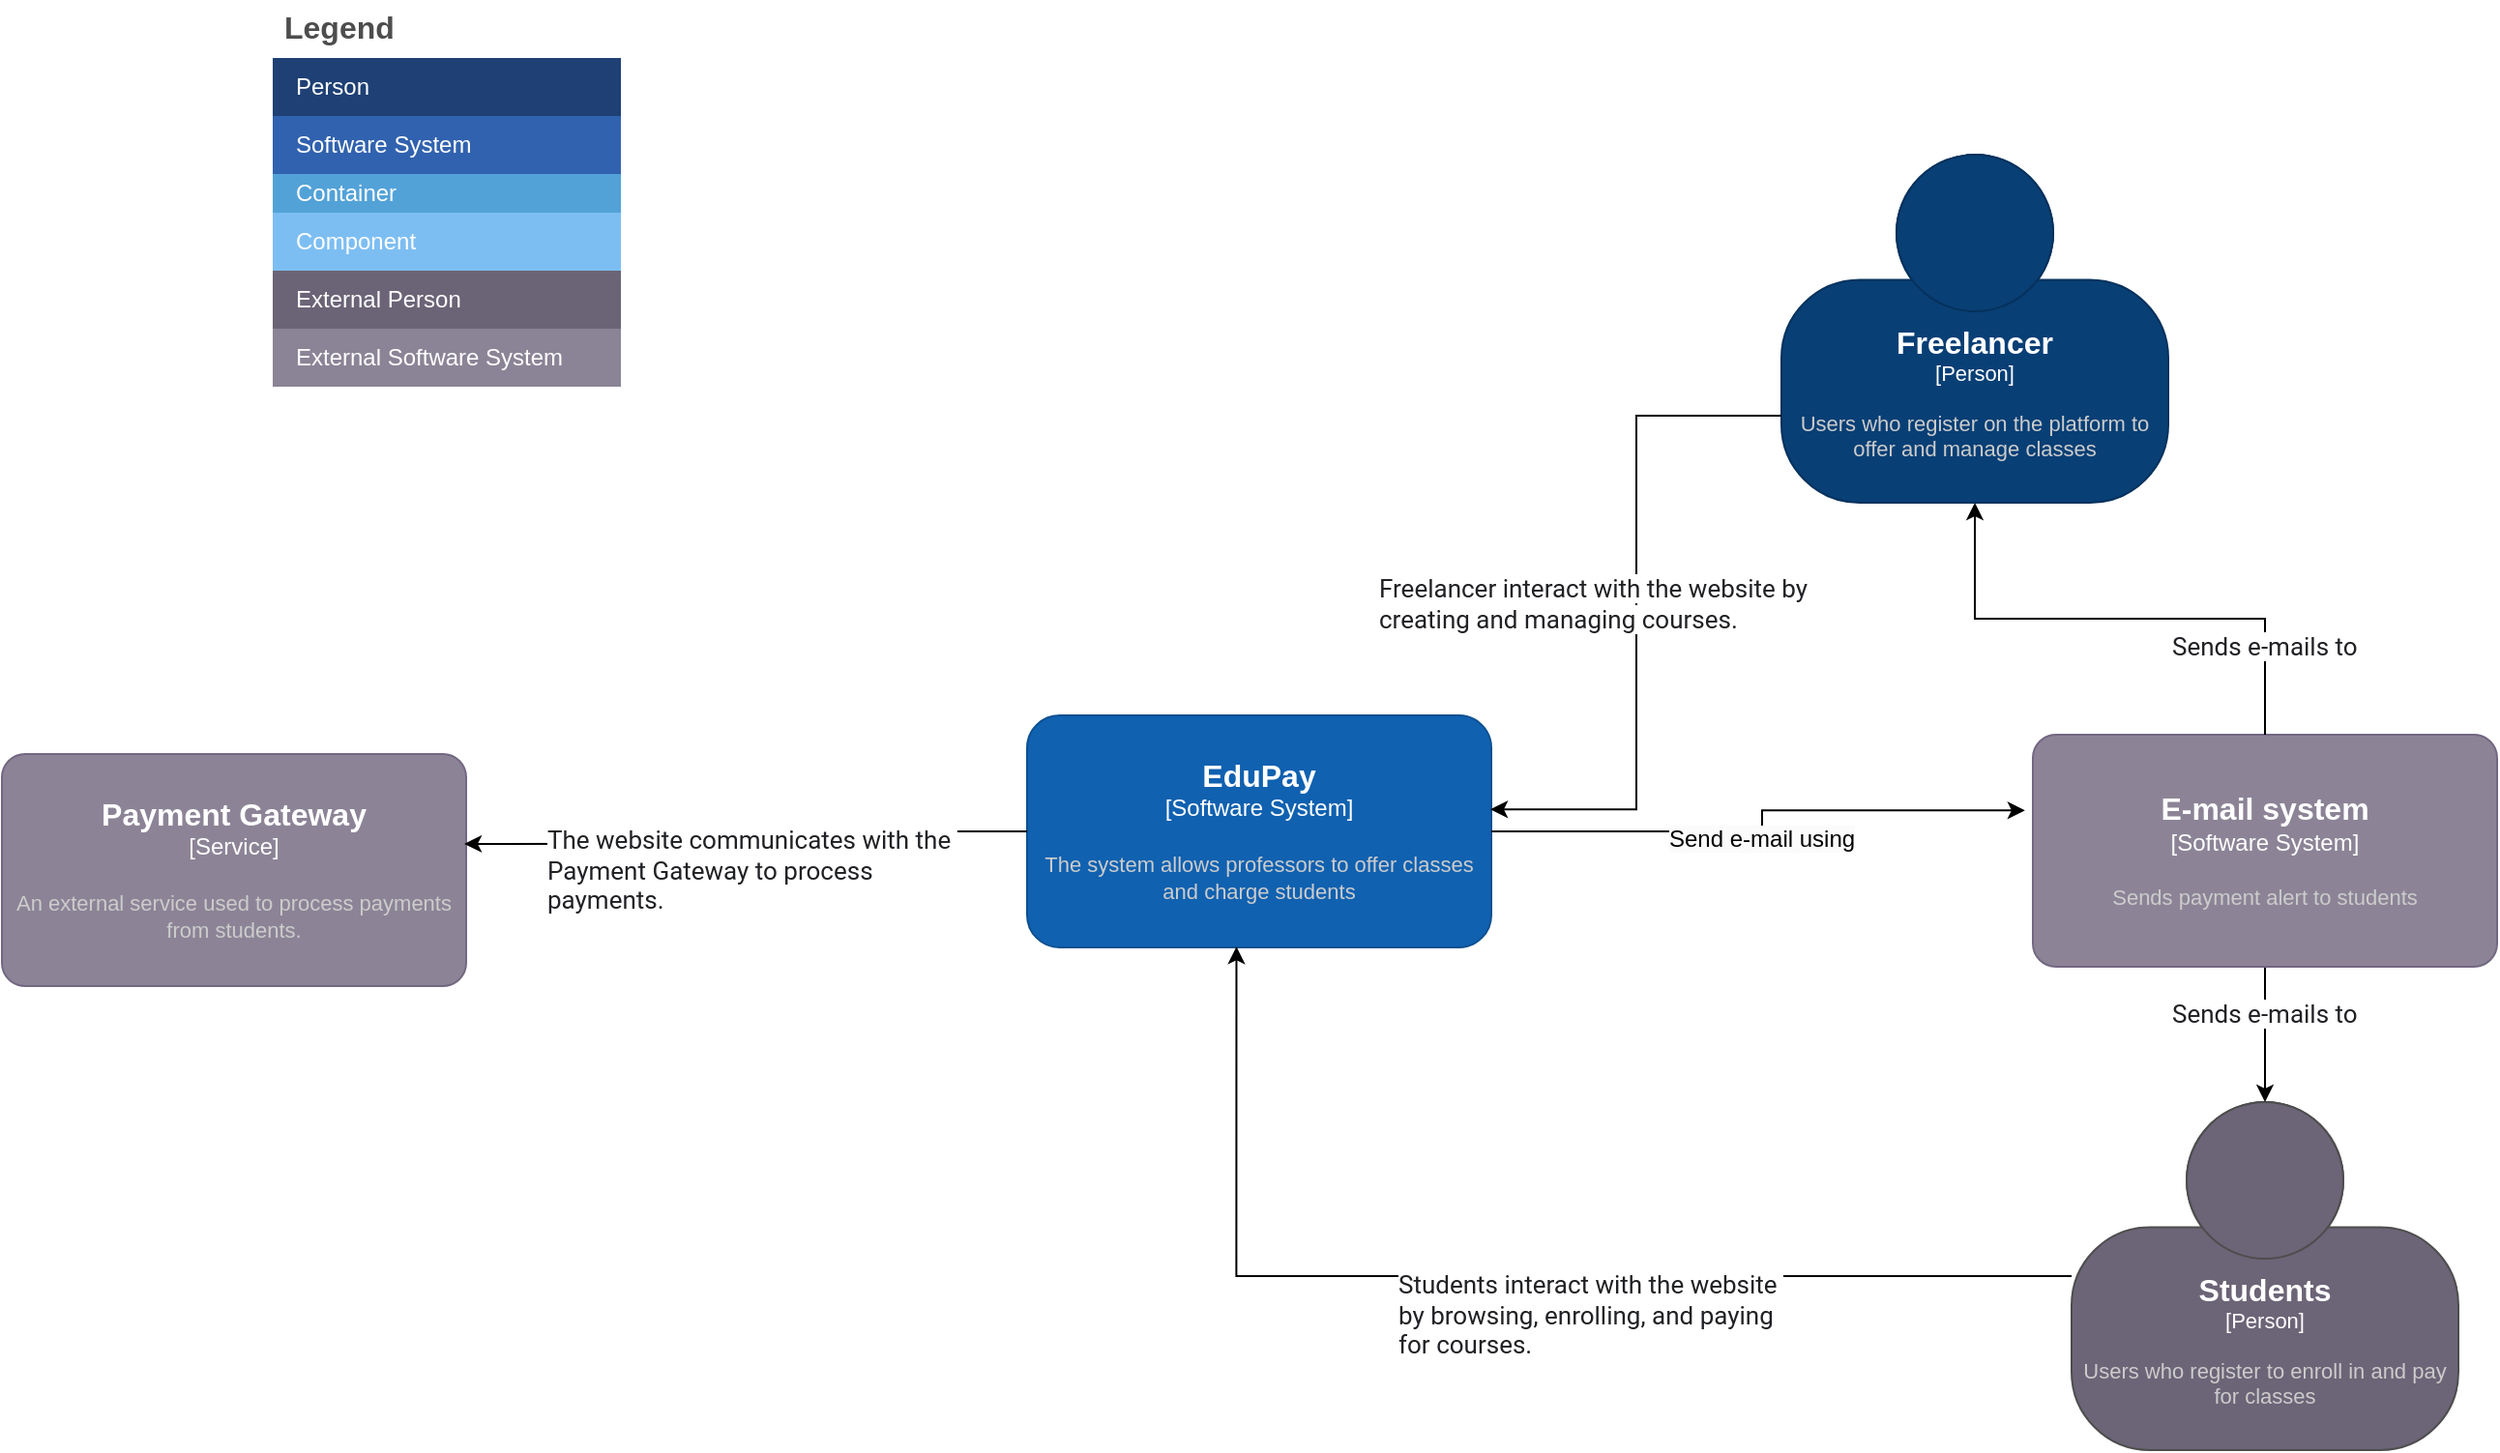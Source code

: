 <mxfile version="24.7.12">
  <diagram name="Page-1" id="b72Eq_BYhysEmqcfSA89">
    <mxGraphModel dx="2284" dy="780" grid="1" gridSize="10" guides="1" tooltips="1" connect="1" arrows="1" fold="1" page="1" pageScale="1" pageWidth="850" pageHeight="1100" math="0" shadow="0">
      <root>
        <mxCell id="0" />
        <mxCell id="1" parent="0" />
        <object placeholders="1" c4Name="EduPay" c4Type="Software System" c4Description="The system allows professors to offer classes and charge students" label="&lt;font style=&quot;font-size: 16px&quot;&gt;&lt;b&gt;%c4Name%&lt;/b&gt;&lt;/font&gt;&lt;div&gt;[%c4Type%]&lt;/div&gt;&lt;br&gt;&lt;div&gt;&lt;font style=&quot;font-size: 11px&quot;&gt;&lt;font color=&quot;#cccccc&quot;&gt;%c4Description%&lt;/font&gt;&lt;/div&gt;" id="1lgq9A5fIySL62CHynMf-2">
          <mxCell style="rounded=1;whiteSpace=wrap;html=1;labelBackgroundColor=none;fillColor=#1061B0;fontColor=#ffffff;align=center;arcSize=14;strokeColor=#0D5091;metaEdit=1;resizable=0;points=[[0.25,0,0],[0.5,0,0],[0.75,0,0],[1,0.25,0],[1,0.5,0],[1,0.75,0],[0.75,1,0],[0.5,1,0],[0.25,1,0],[0,0.75,0],[0,0.5,0],[0,0.25,0]];" parent="1" vertex="1">
            <mxGeometry x="390" y="370" width="240" height="120" as="geometry" />
          </mxCell>
        </object>
        <object placeholders="1" c4Name="Students" c4Type="Person" c4Description="Users who register to enroll in and pay for classes" label="&lt;font style=&quot;font-size: 16px&quot;&gt;&lt;b&gt;%c4Name%&lt;/b&gt;&lt;/font&gt;&lt;div&gt;[%c4Type%]&lt;/div&gt;&lt;br&gt;&lt;div&gt;&lt;font style=&quot;font-size: 11px&quot;&gt;&lt;font color=&quot;#cccccc&quot;&gt;%c4Description%&lt;/font&gt;&lt;/div&gt;" id="1lgq9A5fIySL62CHynMf-3">
          <mxCell style="html=1;fontSize=11;dashed=0;whiteSpace=wrap;fillColor=#6C6477;strokeColor=#4D4D4D;fontColor=#ffffff;shape=mxgraph.c4.person2;align=center;metaEdit=1;points=[[0.5,0,0],[1,0.5,0],[1,0.75,0],[0.75,1,0],[0.5,1,0],[0.25,1,0],[0,0.75,0],[0,0.5,0]];resizable=0;" parent="1" vertex="1">
            <mxGeometry x="930" y="570" width="200" height="180" as="geometry" />
          </mxCell>
        </object>
        <mxCell id="gtutb_Fby4MS1B_Fz_01-23" style="edgeStyle=orthogonalEdgeStyle;rounded=0;orthogonalLoop=1;jettySize=auto;html=1;exitX=0.5;exitY=1;exitDx=0;exitDy=0;exitPerimeter=0;" parent="1" source="mXYAS4AlTnPBMS_LGsLF-3" target="1lgq9A5fIySL62CHynMf-3" edge="1">
          <mxGeometry relative="1" as="geometry" />
        </mxCell>
        <object placeholders="1" c4Name="E-mail system" c4Type="Software System" c4Description="Sends payment alert to students" label="&lt;font style=&quot;font-size: 16px&quot;&gt;&lt;b&gt;%c4Name%&lt;/b&gt;&lt;/font&gt;&lt;div&gt;[%c4Type%]&lt;/div&gt;&lt;br&gt;&lt;div&gt;&lt;font style=&quot;font-size: 11px&quot;&gt;&lt;font color=&quot;#cccccc&quot;&gt;%c4Description%&lt;/font&gt;&lt;/div&gt;" id="mXYAS4AlTnPBMS_LGsLF-3">
          <mxCell style="rounded=1;whiteSpace=wrap;html=1;labelBackgroundColor=none;fillColor=#8C8496;fontColor=#ffffff;align=center;arcSize=10;strokeColor=#736782;metaEdit=1;resizable=0;points=[[0.25,0,0],[0.5,0,0],[0.75,0,0],[1,0.25,0],[1,0.5,0],[1,0.75,0],[0.75,1,0],[0.5,1,0],[0.25,1,0],[0,0.75,0],[0,0.5,0],[0,0.25,0]];" parent="1" vertex="1">
            <mxGeometry x="910" y="380" width="240" height="120" as="geometry" />
          </mxCell>
        </object>
        <mxCell id="mXYAS4AlTnPBMS_LGsLF-4" value="Legend" style="shape=table;startSize=30;container=1;collapsible=0;childLayout=tableLayout;fontSize=16;align=left;verticalAlign=top;fillColor=none;strokeColor=none;fontColor=#4D4D4D;fontStyle=1;spacingLeft=6;spacing=0;resizable=0;" parent="1" vertex="1">
          <mxGeometry width="180" height="200" as="geometry" />
        </mxCell>
        <mxCell id="mXYAS4AlTnPBMS_LGsLF-5" value="" style="shape=tableRow;horizontal=0;startSize=0;swimlaneHead=0;swimlaneBody=0;strokeColor=inherit;top=0;left=0;bottom=0;right=0;collapsible=0;dropTarget=0;fillColor=none;points=[[0,0.5],[1,0.5]];portConstraint=eastwest;fontSize=12;" parent="mXYAS4AlTnPBMS_LGsLF-4" vertex="1">
          <mxGeometry y="30" width="180" height="30" as="geometry" />
        </mxCell>
        <mxCell id="mXYAS4AlTnPBMS_LGsLF-6" value="Person" style="shape=partialRectangle;html=1;whiteSpace=wrap;connectable=0;strokeColor=inherit;overflow=hidden;fillColor=#1E4074;top=0;left=0;bottom=0;right=0;pointerEvents=1;fontSize=12;align=left;fontColor=#FFFFFF;gradientColor=none;spacingLeft=10;spacingRight=4;" parent="mXYAS4AlTnPBMS_LGsLF-5" vertex="1">
          <mxGeometry width="180" height="30" as="geometry">
            <mxRectangle width="180" height="30" as="alternateBounds" />
          </mxGeometry>
        </mxCell>
        <mxCell id="mXYAS4AlTnPBMS_LGsLF-7" value="" style="shape=tableRow;horizontal=0;startSize=0;swimlaneHead=0;swimlaneBody=0;strokeColor=inherit;top=0;left=0;bottom=0;right=0;collapsible=0;dropTarget=0;fillColor=none;points=[[0,0.5],[1,0.5]];portConstraint=eastwest;fontSize=12;" parent="mXYAS4AlTnPBMS_LGsLF-4" vertex="1">
          <mxGeometry y="60" width="180" height="30" as="geometry" />
        </mxCell>
        <mxCell id="mXYAS4AlTnPBMS_LGsLF-8" value="Software System" style="shape=partialRectangle;html=1;whiteSpace=wrap;connectable=0;strokeColor=inherit;overflow=hidden;fillColor=#3162AF;top=0;left=0;bottom=0;right=0;pointerEvents=1;fontSize=12;align=left;fontColor=#FFFFFF;gradientColor=none;spacingLeft=10;spacingRight=4;" parent="mXYAS4AlTnPBMS_LGsLF-7" vertex="1">
          <mxGeometry width="180" height="30" as="geometry">
            <mxRectangle width="180" height="30" as="alternateBounds" />
          </mxGeometry>
        </mxCell>
        <mxCell id="mXYAS4AlTnPBMS_LGsLF-9" value="" style="shape=tableRow;horizontal=0;startSize=0;swimlaneHead=0;swimlaneBody=0;strokeColor=inherit;top=0;left=0;bottom=0;right=0;collapsible=0;dropTarget=0;fillColor=none;points=[[0,0.5],[1,0.5]];portConstraint=eastwest;fontSize=12;" parent="mXYAS4AlTnPBMS_LGsLF-4" vertex="1">
          <mxGeometry y="90" width="180" height="20" as="geometry" />
        </mxCell>
        <mxCell id="mXYAS4AlTnPBMS_LGsLF-10" value="Container" style="shape=partialRectangle;html=1;whiteSpace=wrap;connectable=0;strokeColor=inherit;overflow=hidden;fillColor=#52a2d8;top=0;left=0;bottom=0;right=0;pointerEvents=1;fontSize=12;align=left;fontColor=#FFFFFF;gradientColor=none;spacingLeft=10;spacingRight=4;" parent="mXYAS4AlTnPBMS_LGsLF-9" vertex="1">
          <mxGeometry width="180" height="20" as="geometry">
            <mxRectangle width="180" height="20" as="alternateBounds" />
          </mxGeometry>
        </mxCell>
        <mxCell id="mXYAS4AlTnPBMS_LGsLF-11" value="" style="shape=tableRow;horizontal=0;startSize=0;swimlaneHead=0;swimlaneBody=0;strokeColor=inherit;top=0;left=0;bottom=0;right=0;collapsible=0;dropTarget=0;fillColor=none;points=[[0,0.5],[1,0.5]];portConstraint=eastwest;fontSize=12;" parent="mXYAS4AlTnPBMS_LGsLF-4" vertex="1">
          <mxGeometry y="110" width="180" height="30" as="geometry" />
        </mxCell>
        <mxCell id="mXYAS4AlTnPBMS_LGsLF-12" value="Component" style="shape=partialRectangle;html=1;whiteSpace=wrap;connectable=0;strokeColor=inherit;overflow=hidden;fillColor=#7dbef2;top=0;left=0;bottom=0;right=0;pointerEvents=1;fontSize=12;align=left;fontColor=#FFFFFF;gradientColor=none;spacingLeft=10;spacingRight=4;" parent="mXYAS4AlTnPBMS_LGsLF-11" vertex="1">
          <mxGeometry width="180" height="30" as="geometry">
            <mxRectangle width="180" height="30" as="alternateBounds" />
          </mxGeometry>
        </mxCell>
        <mxCell id="mXYAS4AlTnPBMS_LGsLF-13" value="" style="shape=tableRow;horizontal=0;startSize=0;swimlaneHead=0;swimlaneBody=0;strokeColor=inherit;top=0;left=0;bottom=0;right=0;collapsible=0;dropTarget=0;fillColor=none;points=[[0,0.5],[1,0.5]];portConstraint=eastwest;fontSize=12;" parent="mXYAS4AlTnPBMS_LGsLF-4" vertex="1">
          <mxGeometry y="140" width="180" height="30" as="geometry" />
        </mxCell>
        <mxCell id="mXYAS4AlTnPBMS_LGsLF-14" value="External Person" style="shape=partialRectangle;html=1;whiteSpace=wrap;connectable=0;strokeColor=inherit;overflow=hidden;fillColor=#6b6477;top=0;left=0;bottom=0;right=0;pointerEvents=1;fontSize=12;align=left;fontColor=#FFFFFF;gradientColor=none;spacingLeft=10;spacingRight=4;" parent="mXYAS4AlTnPBMS_LGsLF-13" vertex="1">
          <mxGeometry width="180" height="30" as="geometry">
            <mxRectangle width="180" height="30" as="alternateBounds" />
          </mxGeometry>
        </mxCell>
        <mxCell id="mXYAS4AlTnPBMS_LGsLF-15" value="" style="shape=tableRow;horizontal=0;startSize=0;swimlaneHead=0;swimlaneBody=0;strokeColor=inherit;top=0;left=0;bottom=0;right=0;collapsible=0;dropTarget=0;fillColor=none;points=[[0,0.5],[1,0.5]];portConstraint=eastwest;fontSize=12;" parent="mXYAS4AlTnPBMS_LGsLF-4" vertex="1">
          <mxGeometry y="170" width="180" height="30" as="geometry" />
        </mxCell>
        <mxCell id="mXYAS4AlTnPBMS_LGsLF-16" value="External Software System" style="shape=partialRectangle;html=1;whiteSpace=wrap;connectable=0;strokeColor=inherit;overflow=hidden;fillColor=#8b8496;top=0;left=0;bottom=0;right=0;pointerEvents=1;fontSize=12;align=left;fontColor=#FFFFFF;gradientColor=none;spacingLeft=10;spacingRight=4;" parent="mXYAS4AlTnPBMS_LGsLF-15" vertex="1">
          <mxGeometry width="180" height="30" as="geometry">
            <mxRectangle width="180" height="30" as="alternateBounds" />
          </mxGeometry>
        </mxCell>
        <object placeholders="1" c4Name="Payment Gateway" c4Type="Service" c4Description="An external service used to process payments from students." label="&lt;font style=&quot;font-size: 16px&quot;&gt;&lt;b&gt;%c4Name%&lt;/b&gt;&lt;/font&gt;&lt;div&gt;[%c4Type%]&lt;/div&gt;&lt;br&gt;&lt;div&gt;&lt;font style=&quot;font-size: 11px&quot;&gt;&lt;font color=&quot;#cccccc&quot;&gt;%c4Description%&lt;/font&gt;&lt;/div&gt;" id="gtutb_Fby4MS1B_Fz_01-2">
          <mxCell style="rounded=1;whiteSpace=wrap;html=1;labelBackgroundColor=none;fillColor=#8C8496;fontColor=#ffffff;align=center;arcSize=10;strokeColor=#736782;metaEdit=1;resizable=0;points=[[0.25,0,0],[0.5,0,0],[0.75,0,0],[1,0.25,0],[1,0.5,0],[1,0.75,0],[0.75,1,0],[0.5,1,0],[0.25,1,0],[0,0.75,0],[0,0.5,0],[0,0.25,0]];" parent="1" vertex="1">
            <mxGeometry x="-140" y="390" width="240" height="120" as="geometry" />
          </mxCell>
        </object>
        <mxCell id="gtutb_Fby4MS1B_Fz_01-4" value="" style="edgeStyle=orthogonalEdgeStyle;rounded=0;orthogonalLoop=1;jettySize=auto;html=1;" parent="1" source="mXYAS4AlTnPBMS_LGsLF-3" target="1lgq9A5fIySL62CHynMf-1" edge="1">
          <mxGeometry relative="1" as="geometry">
            <mxPoint x="430" y="490" as="sourcePoint" />
            <mxPoint x="650" y="220" as="targetPoint" />
          </mxGeometry>
        </mxCell>
        <object placeholders="1" c4Name="Freelancer" c4Type="Person" c4Description="Users who register on the platform to offer and manage classes" label="&lt;font style=&quot;font-size: 16px&quot;&gt;&lt;b&gt;%c4Name%&lt;/b&gt;&lt;/font&gt;&lt;div&gt;[%c4Type%]&lt;/div&gt;&lt;br&gt;&lt;div&gt;&lt;font style=&quot;font-size: 11px&quot;&gt;&lt;font color=&quot;#cccccc&quot;&gt;%c4Description%&lt;/font&gt;&lt;/div&gt;" id="1lgq9A5fIySL62CHynMf-1">
          <mxCell style="html=1;fontSize=11;dashed=0;whiteSpace=wrap;fillColor=#083F75;strokeColor=#06315C;fontColor=#ffffff;shape=mxgraph.c4.person2;align=center;metaEdit=1;points=[[0.5,0,0],[1,0.5,0],[1,0.75,0],[0.75,1,0],[0.5,1,0],[0.25,1,0],[0,0.75,0],[0,0.5,0]];resizable=0;" parent="1" vertex="1">
            <mxGeometry x="780" y="80" width="200" height="180" as="geometry" />
          </mxCell>
        </object>
        <mxCell id="gtutb_Fby4MS1B_Fz_01-7" style="edgeStyle=orthogonalEdgeStyle;rounded=0;orthogonalLoop=1;jettySize=auto;html=1;exitX=0;exitY=0.75;exitDx=0;exitDy=0;exitPerimeter=0;entryX=0.998;entryY=0.405;entryDx=0;entryDy=0;entryPerimeter=0;" parent="1" source="1lgq9A5fIySL62CHynMf-1" target="1lgq9A5fIySL62CHynMf-2" edge="1">
          <mxGeometry relative="1" as="geometry" />
        </mxCell>
        <mxCell id="gtutb_Fby4MS1B_Fz_01-10" value="&lt;span style=&quot;color: rgb(32, 33, 36); font-family: Roboto, arial, sans-serif; font-size: 13px; font-style: normal; font-variant-ligatures: normal; font-variant-caps: normal; font-weight: 400; letter-spacing: normal; orphans: 2; text-align: left; text-indent: 0px; text-transform: none; widows: 2; word-spacing: 0px; -webkit-text-stroke-width: 0px; white-space: pre-wrap; background-color: rgb(255, 255, 255); text-decoration-thickness: initial; text-decoration-style: initial; text-decoration-color: initial; display: inline !important; float: none;&quot;&gt;Freelancer interact with the website by creating and managing courses.&lt;/span&gt;" style="text;whiteSpace=wrap;html=1;" parent="1" vertex="1">
          <mxGeometry x="570" y="290" width="250" height="50" as="geometry" />
        </mxCell>
        <mxCell id="gtutb_Fby4MS1B_Fz_01-18" style="edgeStyle=orthogonalEdgeStyle;rounded=0;orthogonalLoop=1;jettySize=auto;html=1;exitX=0;exitY=0.5;exitDx=0;exitDy=0;exitPerimeter=0;entryX=0.996;entryY=0.387;entryDx=0;entryDy=0;entryPerimeter=0;" parent="1" source="1lgq9A5fIySL62CHynMf-2" target="gtutb_Fby4MS1B_Fz_01-2" edge="1">
          <mxGeometry relative="1" as="geometry" />
        </mxCell>
        <mxCell id="gtutb_Fby4MS1B_Fz_01-19" value="&lt;span style=&quot;color: rgb(32, 33, 36); font-family: Roboto, arial, sans-serif; font-size: 13px; font-style: normal; font-variant-ligatures: normal; font-variant-caps: normal; font-weight: 400; letter-spacing: normal; orphans: 2; text-align: left; text-indent: 0px; text-transform: none; widows: 2; word-spacing: 0px; -webkit-text-stroke-width: 0px; white-space: pre-wrap; background-color: rgb(255, 255, 255); text-decoration-thickness: initial; text-decoration-style: initial; text-decoration-color: initial; display: inline !important; float: none;&quot;&gt;The website communicates with the Payment Gateway to process payments.&lt;/span&gt;" style="text;whiteSpace=wrap;html=1;" parent="1" vertex="1">
          <mxGeometry x="140" y="420" width="220" height="60" as="geometry" />
        </mxCell>
        <mxCell id="gtutb_Fby4MS1B_Fz_01-20" style="edgeStyle=orthogonalEdgeStyle;rounded=0;orthogonalLoop=1;jettySize=auto;html=1;exitX=0;exitY=0.5;exitDx=0;exitDy=0;exitPerimeter=0;entryX=0.451;entryY=0.997;entryDx=0;entryDy=0;entryPerimeter=0;" parent="1" source="1lgq9A5fIySL62CHynMf-3" target="1lgq9A5fIySL62CHynMf-2" edge="1">
          <mxGeometry relative="1" as="geometry" />
        </mxCell>
        <mxCell id="gtutb_Fby4MS1B_Fz_01-21" value="&lt;span style=&quot;color: rgb(32, 33, 36); font-family: Roboto, arial, sans-serif; font-size: 13px; font-style: normal; font-variant-ligatures: normal; font-variant-caps: normal; font-weight: 400; letter-spacing: normal; orphans: 2; text-align: left; text-indent: 0px; text-transform: none; widows: 2; word-spacing: 0px; -webkit-text-stroke-width: 0px; white-space: pre-wrap; background-color: rgb(255, 255, 255); text-decoration-thickness: initial; text-decoration-style: initial; text-decoration-color: initial; display: inline !important; float: none;&quot;&gt;Students interact with the website by browsing, enrolling, and paying for courses.&lt;/span&gt;" style="text;whiteSpace=wrap;html=1;" parent="1" vertex="1">
          <mxGeometry x="580" y="650" width="200" height="40" as="geometry" />
        </mxCell>
        <mxCell id="gtutb_Fby4MS1B_Fz_01-22" style="edgeStyle=orthogonalEdgeStyle;rounded=0;orthogonalLoop=1;jettySize=auto;html=1;exitX=1;exitY=0.5;exitDx=0;exitDy=0;exitPerimeter=0;entryX=-0.017;entryY=0.326;entryDx=0;entryDy=0;entryPerimeter=0;" parent="1" source="1lgq9A5fIySL62CHynMf-2" target="mXYAS4AlTnPBMS_LGsLF-3" edge="1">
          <mxGeometry relative="1" as="geometry" />
        </mxCell>
        <mxCell id="gtutb_Fby4MS1B_Fz_01-24" value="&lt;span style=&quot;color: rgb(32, 33, 36); font-family: Roboto, arial, sans-serif; font-size: 13px; font-style: normal; font-variant-ligatures: normal; font-variant-caps: normal; font-weight: 400; letter-spacing: normal; orphans: 2; text-align: left; text-indent: 0px; text-transform: none; widows: 2; word-spacing: 0px; -webkit-text-stroke-width: 0px; white-space: pre-wrap; background-color: rgb(255, 255, 255); text-decoration-thickness: initial; text-decoration-style: initial; text-decoration-color: initial; display: inline !important; float: none;&quot;&gt;Sends e-mails to&lt;/span&gt;" style="text;whiteSpace=wrap;html=1;" parent="1" vertex="1">
          <mxGeometry x="980" y="320" width="130" height="40" as="geometry" />
        </mxCell>
        <mxCell id="gtutb_Fby4MS1B_Fz_01-25" value="&lt;span style=&quot;color: rgb(32, 33, 36); font-family: Roboto, arial, sans-serif; font-size: 13px; font-style: normal; font-variant-ligatures: normal; font-variant-caps: normal; font-weight: 400; letter-spacing: normal; orphans: 2; text-align: left; text-indent: 0px; text-transform: none; widows: 2; word-spacing: 0px; -webkit-text-stroke-width: 0px; white-space: pre-wrap; background-color: rgb(255, 255, 255); text-decoration-thickness: initial; text-decoration-style: initial; text-decoration-color: initial; display: inline !important; float: none;&quot;&gt;Sends e-mails to&lt;/span&gt;" style="text;whiteSpace=wrap;html=1;" parent="1" vertex="1">
          <mxGeometry x="980" y="510" width="130" height="40" as="geometry" />
        </mxCell>
        <mxCell id="gtutb_Fby4MS1B_Fz_01-27" value="&lt;span style=&quot;color: rgb(0, 0, 0); font-family: Helvetica; font-size: 12px; font-style: normal; font-variant-ligatures: normal; font-variant-caps: normal; font-weight: 400; letter-spacing: normal; orphans: 2; text-align: center; text-indent: 0px; text-transform: none; widows: 2; word-spacing: 0px; -webkit-text-stroke-width: 0px; white-space: normal; background-color: rgb(251, 251, 251); text-decoration-thickness: initial; text-decoration-style: initial; text-decoration-color: initial; display: inline !important; float: none;&quot;&gt;Send e-mail using&lt;/span&gt;" style="text;whiteSpace=wrap;html=1;" parent="1" vertex="1">
          <mxGeometry x="720" y="420" width="110" height="30" as="geometry" />
        </mxCell>
      </root>
    </mxGraphModel>
  </diagram>
</mxfile>
